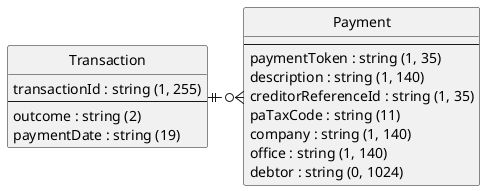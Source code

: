 @startuml
hide circle
skinparam linetype ortho

entity Transaction {
  transactionId : string (1, 255)
  --
  outcome : string (2)
  paymentDate : string (19)
}

entity Payment {
  --
  paymentToken : string (1, 35)
  description : string (1, 140)
  creditorReferenceId : string (1, 35)
  paTaxCode : string (11)
  company : string (1, 140)
  office : string (1, 140)
  debtor : string (0, 1024)
}

Transaction ||.right.o{ Payment
@enduml
